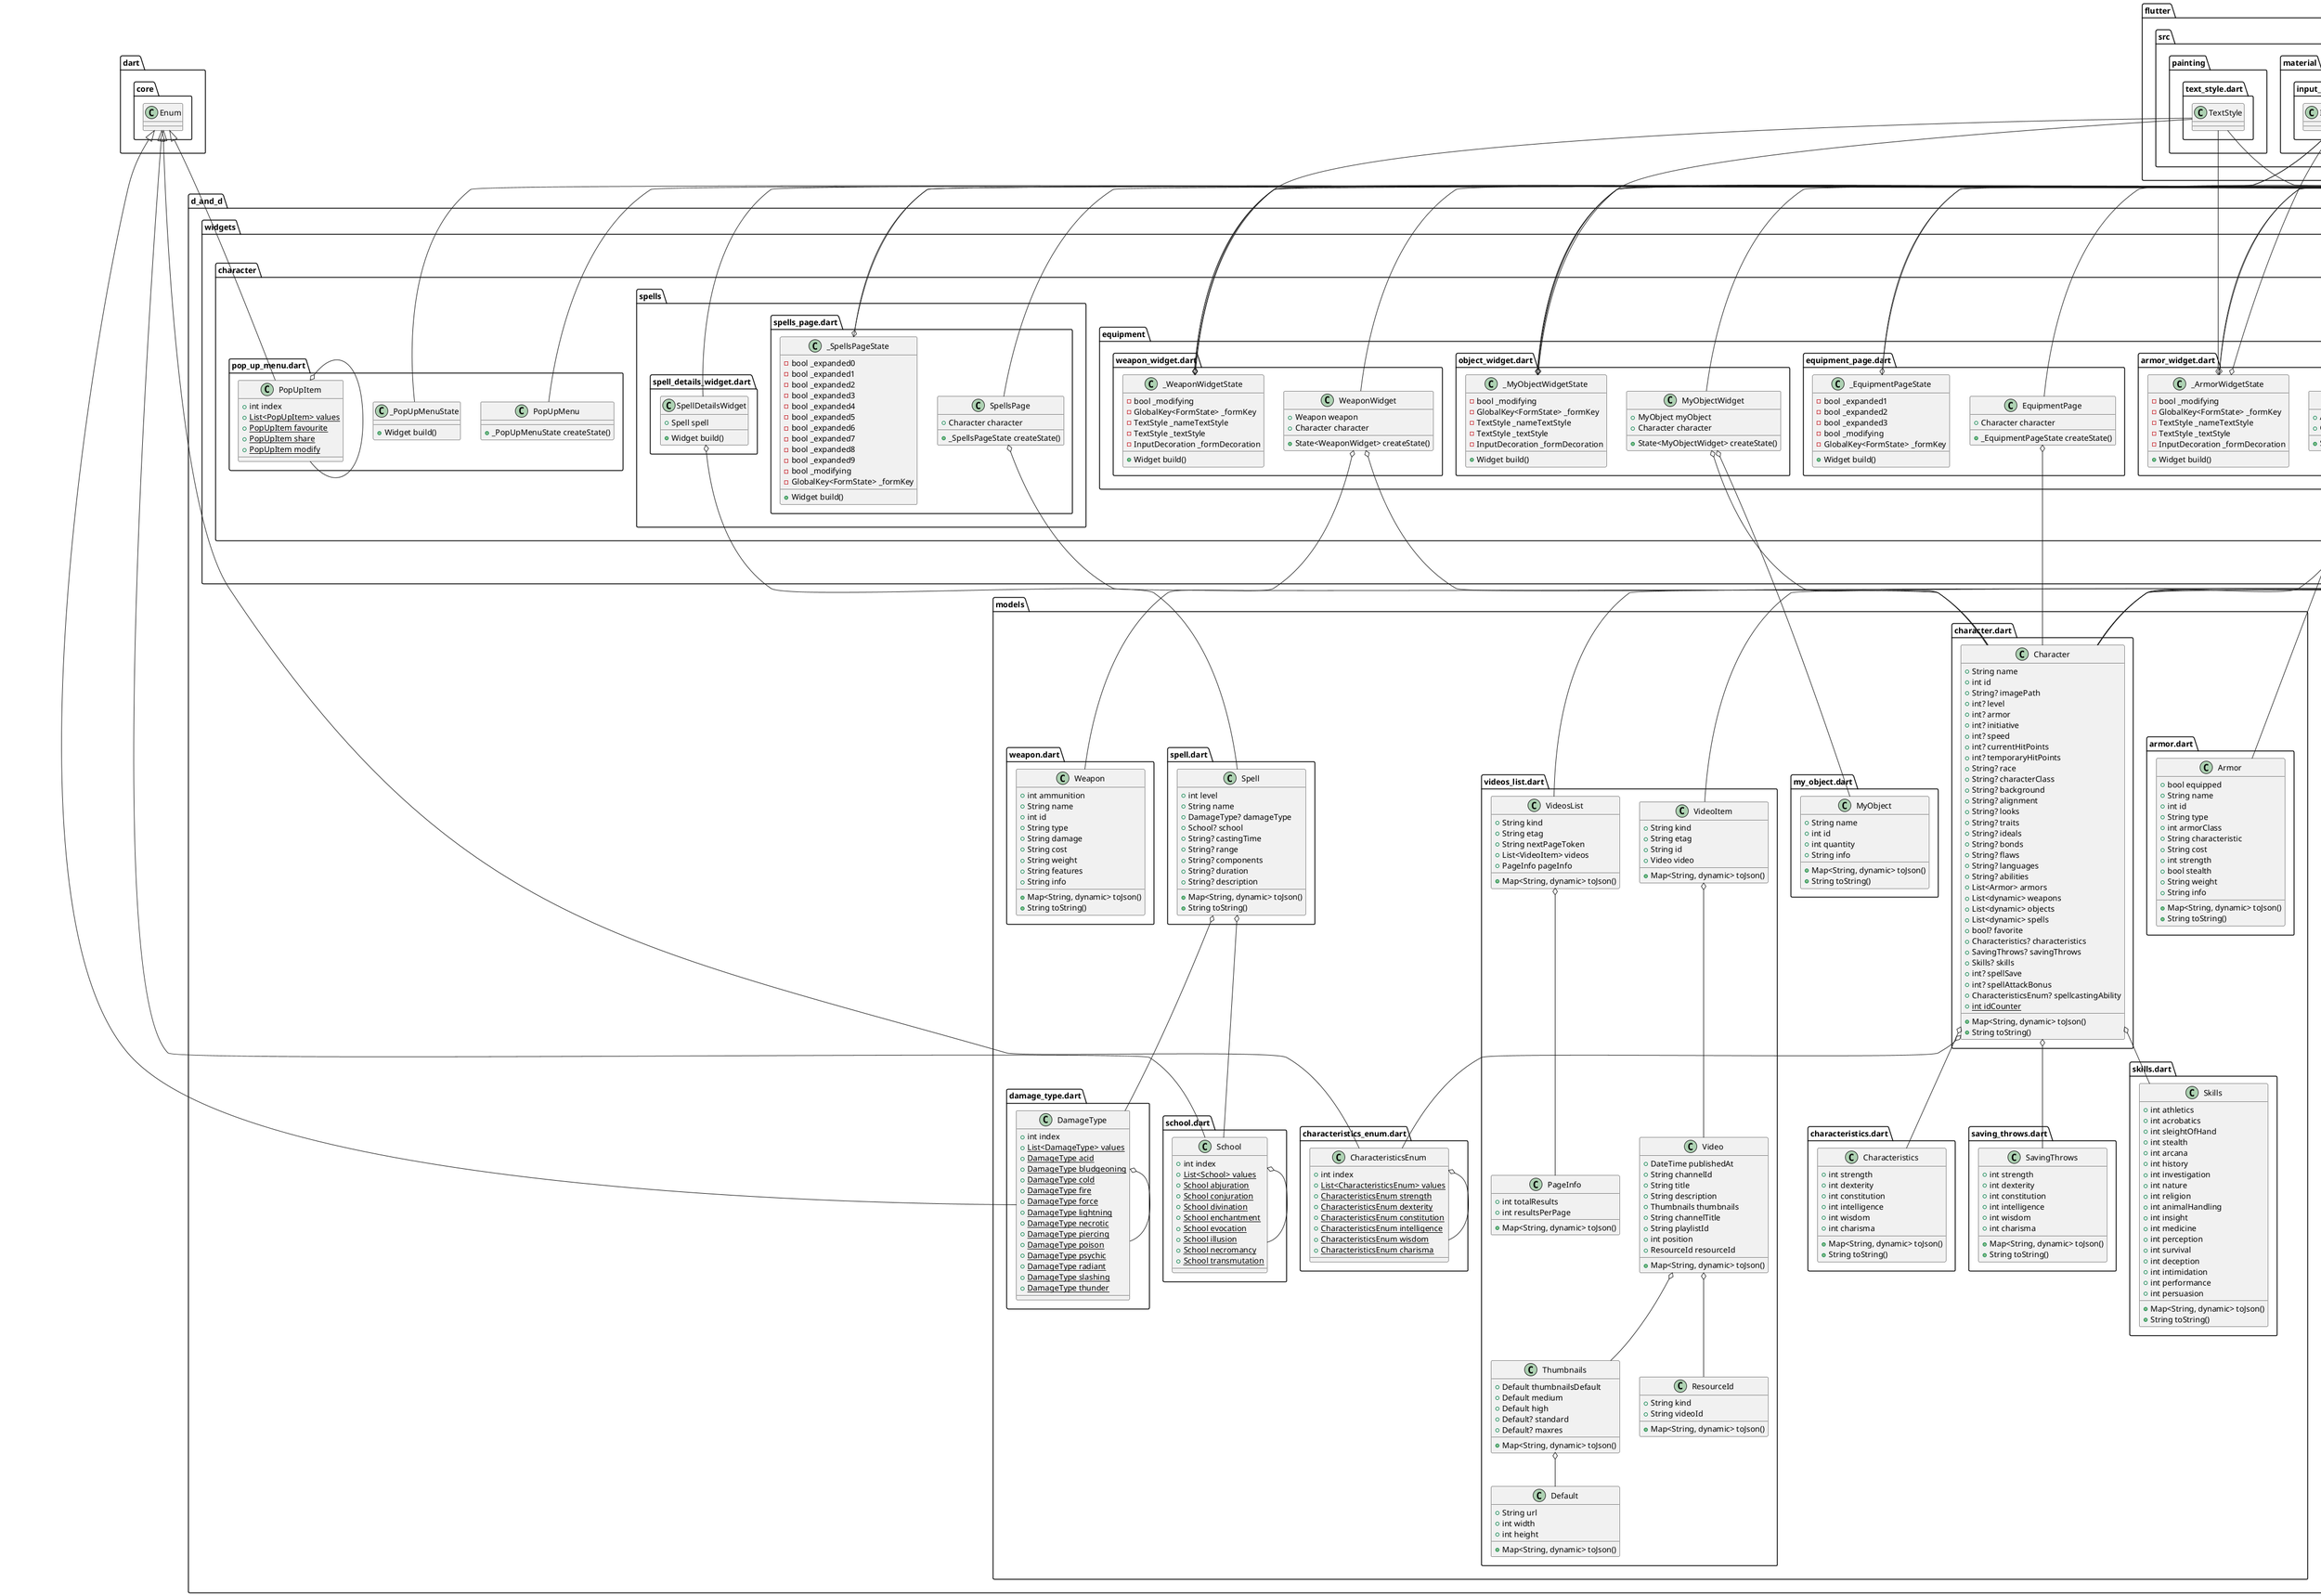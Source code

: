 @startuml
set namespaceSeparator ::

class "d_and_d::icons::my_icons.dart::MyIcons" {
  {static} -String _kFontFam
  {static} -String? _kFontPkg
  {static} +IconData shield
  {static} +IconData sword
  {static} +IconData userId
  {static} +IconData octahedron
}

"d_and_d::icons::my_icons.dart::MyIcons" o-- "flutter::src::widgets::icon_data.dart::IconData"

class "d_and_d::main.dart::MyApp" {
  +Widget build()
}

"flutter::src::widgets::framework.dart::StatelessWidget" <|-- "d_and_d::main.dart::MyApp"

class "d_and_d::main.dart::MyHomePage" {
  +String title
  +State<MyHomePage> createState()
}

"flutter::src::widgets::framework.dart::StatefulWidget" <|-- "d_and_d::main.dart::MyHomePage"

class "d_and_d::main.dart::_MyHomePageState" {
  +Widget build()
}

"flutter::src::widgets::framework.dart::State" <|-- "d_and_d::main.dart::_MyHomePageState"

class "d_and_d::models::armor.dart::Armor" {
  +bool equipped
  +String name
  +int id
  +String type
  +int armorClass
  +String characteristic
  +String cost
  +int strength
  +bool stealth
  +String weight
  +String info
  +Map<String, dynamic> toJson()
  +String toString()
}

class "d_and_d::models::character.dart::Character" {
  +String name
  +int id
  +String? imagePath
  +int? level
  +int? armor
  +int? initiative
  +int? speed
  +int? currentHitPoints
  +int? temporaryHitPoints
  +String? race
  +String? characterClass
  +String? background
  +String? alignment
  +String? looks
  +String? traits
  +String? ideals
  +String? bonds
  +String? flaws
  +String? languages
  +String? abilities
  +List<Armor> armors
  +List<dynamic> weapons
  +List<dynamic> objects
  +List<dynamic> spells
  +bool? favorite
  +Characteristics? characteristics
  +SavingThrows? savingThrows
  +Skills? skills
  +int? spellSave
  +int? spellAttackBonus
  +CharacteristicsEnum? spellcastingAbility
  {static} +int idCounter
  +Map<String, dynamic> toJson()
  +String toString()
}

"d_and_d::models::character.dart::Character" o-- "d_and_d::models::characteristics.dart::Characteristics"
"d_and_d::models::character.dart::Character" o-- "d_and_d::models::saving_throws.dart::SavingThrows"
"d_and_d::models::character.dart::Character" o-- "d_and_d::models::skills.dart::Skills"
"d_and_d::models::character.dart::Character" o-- "d_and_d::models::characteristics_enum.dart::CharacteristicsEnum"

class "d_and_d::models::characteristics.dart::Characteristics" {
  +int strength
  +int dexterity
  +int constitution
  +int intelligence
  +int wisdom
  +int charisma
  +Map<String, dynamic> toJson()
  +String toString()
}

class "d_and_d::models::characteristics_enum.dart::CharacteristicsEnum" {
  +int index
  {static} +List<CharacteristicsEnum> values
  {static} +CharacteristicsEnum strength
  {static} +CharacteristicsEnum dexterity
  {static} +CharacteristicsEnum constitution
  {static} +CharacteristicsEnum intelligence
  {static} +CharacteristicsEnum wisdom
  {static} +CharacteristicsEnum charisma
}

"d_and_d::models::characteristics_enum.dart::CharacteristicsEnum" o-- "d_and_d::models::characteristics_enum.dart::CharacteristicsEnum"
"dart::core::Enum" <|-- "d_and_d::models::characteristics_enum.dart::CharacteristicsEnum"

class "d_and_d::models::damage_type.dart::DamageType" {
  +int index
  {static} +List<DamageType> values
  {static} +DamageType acid
  {static} +DamageType bludgeoning
  {static} +DamageType cold
  {static} +DamageType fire
  {static} +DamageType force
  {static} +DamageType lightning
  {static} +DamageType necrotic
  {static} +DamageType piercing
  {static} +DamageType poison
  {static} +DamageType psychic
  {static} +DamageType radiant
  {static} +DamageType slashing
  {static} +DamageType thunder
}

"d_and_d::models::damage_type.dart::DamageType" o-- "d_and_d::models::damage_type.dart::DamageType"
"dart::core::Enum" <|-- "d_and_d::models::damage_type.dart::DamageType"

class "d_and_d::models::my_object.dart::MyObject" {
  +String name
  +int id
  +int quantity
  +String info
  +Map<String, dynamic> toJson()
  +String toString()
}

class "d_and_d::models::saving_throws.dart::SavingThrows" {
  +int strength
  +int dexterity
  +int constitution
  +int intelligence
  +int wisdom
  +int charisma
  +Map<String, dynamic> toJson()
  +String toString()
}

class "d_and_d::models::school.dart::School" {
  +int index
  {static} +List<School> values
  {static} +School abjuration
  {static} +School conjuration
  {static} +School divination
  {static} +School enchantment
  {static} +School evocation
  {static} +School illusion
  {static} +School necromancy
  {static} +School transmutation
}

"d_and_d::models::school.dart::School" o-- "d_and_d::models::school.dart::School"
"dart::core::Enum" <|-- "d_and_d::models::school.dart::School"

class "d_and_d::models::skills.dart::Skills" {
  +int athletics
  +int acrobatics
  +int sleightOfHand
  +int stealth
  +int arcana
  +int history
  +int investigation
  +int nature
  +int religion
  +int animalHandling
  +int insight
  +int medicine
  +int perception
  +int survival
  +int deception
  +int intimidation
  +int performance
  +int persuasion
  +Map<String, dynamic> toJson()
  +String toString()
}

class "d_and_d::models::spell.dart::Spell" {
  +int level
  +String name
  +DamageType? damageType
  +School? school
  +String? castingTime
  +String? range
  +String? components
  +String? duration
  +String? description
  +Map<String, dynamic> toJson()
  +String toString()
}

"d_and_d::models::spell.dart::Spell" o-- "d_and_d::models::damage_type.dart::DamageType"
"d_and_d::models::spell.dart::Spell" o-- "d_and_d::models::school.dart::School"

class "d_and_d::models::videos_list.dart::VideosList" {
  +String kind
  +String etag
  +String nextPageToken
  +List<VideoItem> videos
  +PageInfo pageInfo
  +Map<String, dynamic> toJson()
}

"d_and_d::models::videos_list.dart::VideosList" o-- "d_and_d::models::videos_list.dart::PageInfo"

class "d_and_d::models::videos_list.dart::VideoItem" {
  +String kind
  +String etag
  +String id
  +Video video
  +Map<String, dynamic> toJson()
}

"d_and_d::models::videos_list.dart::VideoItem" o-- "d_and_d::models::videos_list.dart::Video"

class "d_and_d::models::videos_list.dart::Video" {
  +DateTime publishedAt
  +String channelId
  +String title
  +String description
  +Thumbnails thumbnails
  +String channelTitle
  +String playlistId
  +int position
  +ResourceId resourceId
  +Map<String, dynamic> toJson()
}

"d_and_d::models::videos_list.dart::Video" o-- "d_and_d::models::videos_list.dart::Thumbnails"
"d_and_d::models::videos_list.dart::Video" o-- "d_and_d::models::videos_list.dart::ResourceId"

class "d_and_d::models::videos_list.dart::ResourceId" {
  +String kind
  +String videoId
  +Map<String, dynamic> toJson()
}

class "d_and_d::models::videos_list.dart::Thumbnails" {
  +Default thumbnailsDefault
  +Default medium
  +Default high
  +Default? standard
  +Default? maxres
  +Map<String, dynamic> toJson()
}

"d_and_d::models::videos_list.dart::Thumbnails" o-- "d_and_d::models::videos_list.dart::Default"

class "d_and_d::models::videos_list.dart::Default" {
  +String url
  +int width
  +int height
  +Map<String, dynamic> toJson()
}

class "d_and_d::models::videos_list.dart::PageInfo" {
  +int totalResults
  +int resultsPerPage
  +Map<String, dynamic> toJson()
}

class "d_and_d::models::weapon.dart::Weapon" {
  +int ammunition
  +String name
  +int id
  +String type
  +String damage
  +String cost
  +String weight
  +String features
  +String info
  +Map<String, dynamic> toJson()
  +String toString()
}

class "d_and_d::persistency::shared_preferences_db.dart::DB" {
  {static} -SharedPreferences? _preferences
  {static} +Future<dynamic> init()
  {static} +void clear()
  {static} +List<Character> getCharacters()
  {static} +int getNewCharacterId()
  {static} +Future<dynamic> incrementCharacterCounter()
  {static} +Future<dynamic> addCharacter()
  {static} +Future<dynamic> updateCharacter()
  {static} +Future<dynamic> removeCharacter()
  {static} +int getNewArmorId()
  {static} +int getNewWeaponId()
  {static} +int getNewObjectId()
  {static} +Future<dynamic> updateArmor()
  {static} +Future<dynamic> updateWeapon()
  {static} +Future<dynamic> updateMyObject()
  {static} +Future<dynamic> removeArmor()
  {static} +Future<dynamic> removeWeapon()
  {static} +Future<dynamic> removeObject()
}

"d_and_d::persistency::shared_preferences_db.dart::DB" o-- "shared_preferences::shared_preferences.dart::SharedPreferences"

class "d_and_d::widgets::add_character_page.dart::AddCharacterPage" {
  +AddCharacterPageState createState()
}

"flutter::src::widgets::framework.dart::StatefulWidget" <|-- "d_and_d::widgets::add_character_page.dart::AddCharacterPage"

class "d_and_d::widgets::add_character_page.dart::AddCharacterPageState" {
  -GlobalKey<FormState> _formKey
  +int idCounter
  +int getNewID()
  +Widget build()
}

"d_and_d::widgets::add_character_page.dart::AddCharacterPageState" o-- "flutter::src::widgets::framework.dart::GlobalKey<FormState>"
"flutter::src::widgets::framework.dart::State" <|-- "d_and_d::widgets::add_character_page.dart::AddCharacterPageState"

class "d_and_d::widgets::character::characteristics_page.dart::CharacteristicsPage" {
  +Character character
  +_CharacteristicsPageState createState()
}

"d_and_d::widgets::character::characteristics_page.dart::CharacteristicsPage" o-- "d_and_d::models::character.dart::Character"
"flutter::src::widgets::framework.dart::StatefulWidget" <|-- "d_and_d::widgets::character::characteristics_page.dart::CharacteristicsPage"

class "d_and_d::widgets::character::characteristics_page.dart::_CharacteristicsPageState" {
  -bool _expanded1
  -bool _expanded2
  -bool _modifying
  -GlobalKey<FormState> _formKey
  +Widget build()
}

"d_and_d::widgets::character::characteristics_page.dart::_CharacteristicsPageState" o-- "flutter::src::widgets::framework.dart::GlobalKey<FormState>"
"flutter::src::widgets::framework.dart::State" <|-- "d_and_d::widgets::character::characteristics_page.dart::_CharacteristicsPageState"

class "d_and_d::widgets::character::character_main_page.dart::CharacterMainPage" {
  +Character character
  +int initialIndex
  +_CharacterMainPageState createState()
}

"d_and_d::widgets::character::character_main_page.dart::CharacterMainPage" o-- "d_and_d::models::character.dart::Character"
"flutter::src::widgets::framework.dart::StatefulWidget" <|-- "d_and_d::widgets::character::character_main_page.dart::CharacterMainPage"

class "d_and_d::widgets::character::character_main_page.dart::_CharacterMainPageState" {
  +TabController tabController
  -void _updateIndex()
  +void initState()
  +Widget build()
}

"d_and_d::widgets::character::character_main_page.dart::_CharacterMainPageState" o-- "flutter::src::material::tab_controller.dart::TabController"
"flutter::src::widgets::framework.dart::State" <|-- "d_and_d::widgets::character::character_main_page.dart::_CharacterMainPageState"
"flutter::src::widgets::ticker_provider.dart::SingleTickerProviderStateMixin" <|-- "d_and_d::widgets::character::character_main_page.dart::_CharacterMainPageState"

class "d_and_d::widgets::character::details::details_page.dart::DetailsPage" {
  +Character character
  +_DetailsPageState createState()
}

"d_and_d::widgets::character::details::details_page.dart::DetailsPage" o-- "d_and_d::models::character.dart::Character"
"flutter::src::widgets::framework.dart::StatefulWidget" <|-- "d_and_d::widgets::character::details::details_page.dart::DetailsPage"

class "d_and_d::widgets::character::details::details_page.dart::_DetailsPageState" {
  -bool _expanded1
  -bool _expanded2
  -bool _modifying
  -TextStyle _integerTextStyle
  -TextStyle _stringTextStyle1
  -TextStyle _stringTextStyle2
  -InputDecoration _formDecoration
  -GlobalKey<FormState> _formKey
  +Widget build()
}

"d_and_d::widgets::character::details::details_page.dart::_DetailsPageState" o-- "flutter::src::painting::text_style.dart::TextStyle"
"d_and_d::widgets::character::details::details_page.dart::_DetailsPageState" o-- "flutter::src::material::input_decorator.dart::InputDecoration"
"d_and_d::widgets::character::details::details_page.dart::_DetailsPageState" o-- "flutter::src::widgets::framework.dart::GlobalKey<FormState>"
"flutter::src::widgets::framework.dart::State" <|-- "d_and_d::widgets::character::details::details_page.dart::_DetailsPageState"

class "d_and_d::widgets::character::equipment::armor_widget.dart::ArmorWidget" {
  +Armor armor
  +Character character
  +State<ArmorWidget> createState()
}

"d_and_d::widgets::character::equipment::armor_widget.dart::ArmorWidget" o-- "d_and_d::models::armor.dart::Armor"
"d_and_d::widgets::character::equipment::armor_widget.dart::ArmorWidget" o-- "d_and_d::models::character.dart::Character"
"flutter::src::widgets::framework.dart::StatefulWidget" <|-- "d_and_d::widgets::character::equipment::armor_widget.dart::ArmorWidget"

class "d_and_d::widgets::character::equipment::armor_widget.dart::_ArmorWidgetState" {
  -bool _modifying
  -GlobalKey<FormState> _formKey
  -TextStyle _nameTextStyle
  -TextStyle _textStyle
  -InputDecoration _formDecoration
  +Widget build()
}

"d_and_d::widgets::character::equipment::armor_widget.dart::_ArmorWidgetState" o-- "flutter::src::widgets::framework.dart::GlobalKey<FormState>"
"d_and_d::widgets::character::equipment::armor_widget.dart::_ArmorWidgetState" o-- "flutter::src::painting::text_style.dart::TextStyle"
"d_and_d::widgets::character::equipment::armor_widget.dart::_ArmorWidgetState" o-- "flutter::src::material::input_decorator.dart::InputDecoration"
"flutter::src::widgets::framework.dart::State" <|-- "d_and_d::widgets::character::equipment::armor_widget.dart::_ArmorWidgetState"

class "d_and_d::widgets::character::equipment::equipment_page.dart::EquipmentPage" {
  +Character character
  +_EquipmentPageState createState()
}

"d_and_d::widgets::character::equipment::equipment_page.dart::EquipmentPage" o-- "d_and_d::models::character.dart::Character"
"flutter::src::widgets::framework.dart::StatefulWidget" <|-- "d_and_d::widgets::character::equipment::equipment_page.dart::EquipmentPage"

class "d_and_d::widgets::character::equipment::equipment_page.dart::_EquipmentPageState" {
  -bool _expanded1
  -bool _expanded2
  -bool _expanded3
  -bool _modifying
  -GlobalKey<FormState> _formKey
  +Widget build()
}

"d_and_d::widgets::character::equipment::equipment_page.dart::_EquipmentPageState" o-- "flutter::src::widgets::framework.dart::GlobalKey<FormState>"
"flutter::src::widgets::framework.dart::State" <|-- "d_and_d::widgets::character::equipment::equipment_page.dart::_EquipmentPageState"

class "d_and_d::widgets::character::equipment::object_widget.dart::MyObjectWidget" {
  +MyObject myObject
  +Character character
  +State<MyObjectWidget> createState()
}

"d_and_d::widgets::character::equipment::object_widget.dart::MyObjectWidget" o-- "d_and_d::models::my_object.dart::MyObject"
"d_and_d::widgets::character::equipment::object_widget.dart::MyObjectWidget" o-- "d_and_d::models::character.dart::Character"
"flutter::src::widgets::framework.dart::StatefulWidget" <|-- "d_and_d::widgets::character::equipment::object_widget.dart::MyObjectWidget"

class "d_and_d::widgets::character::equipment::object_widget.dart::_MyObjectWidgetState" {
  -bool _modifying
  -GlobalKey<FormState> _formKey
  -TextStyle _nameTextStyle
  -TextStyle _textStyle
  -InputDecoration _formDecoration
  +Widget build()
}

"d_and_d::widgets::character::equipment::object_widget.dart::_MyObjectWidgetState" o-- "flutter::src::widgets::framework.dart::GlobalKey<FormState>"
"d_and_d::widgets::character::equipment::object_widget.dart::_MyObjectWidgetState" o-- "flutter::src::painting::text_style.dart::TextStyle"
"d_and_d::widgets::character::equipment::object_widget.dart::_MyObjectWidgetState" o-- "flutter::src::material::input_decorator.dart::InputDecoration"
"flutter::src::widgets::framework.dart::State" <|-- "d_and_d::widgets::character::equipment::object_widget.dart::_MyObjectWidgetState"

class "d_and_d::widgets::character::equipment::weapon_widget.dart::WeaponWidget" {
  +Weapon weapon
  +Character character
  +State<WeaponWidget> createState()
}

"d_and_d::widgets::character::equipment::weapon_widget.dart::WeaponWidget" o-- "d_and_d::models::weapon.dart::Weapon"
"d_and_d::widgets::character::equipment::weapon_widget.dart::WeaponWidget" o-- "d_and_d::models::character.dart::Character"
"flutter::src::widgets::framework.dart::StatefulWidget" <|-- "d_and_d::widgets::character::equipment::weapon_widget.dart::WeaponWidget"

class "d_and_d::widgets::character::equipment::weapon_widget.dart::_WeaponWidgetState" {
  -bool _modifying
  -GlobalKey<FormState> _formKey
  -TextStyle _nameTextStyle
  -TextStyle _textStyle
  -InputDecoration _formDecoration
  +Widget build()
}

"d_and_d::widgets::character::equipment::weapon_widget.dart::_WeaponWidgetState" o-- "flutter::src::widgets::framework.dart::GlobalKey<FormState>"
"d_and_d::widgets::character::equipment::weapon_widget.dart::_WeaponWidgetState" o-- "flutter::src::painting::text_style.dart::TextStyle"
"d_and_d::widgets::character::equipment::weapon_widget.dart::_WeaponWidgetState" o-- "flutter::src::material::input_decorator.dart::InputDecoration"
"flutter::src::widgets::framework.dart::State" <|-- "d_and_d::widgets::character::equipment::weapon_widget.dart::_WeaponWidgetState"

class "d_and_d::widgets::character::pop_up_menu.dart::PopUpMenu" {
  +_PopUpMenuState createState()
}

"flutter::src::widgets::framework.dart::StatefulWidget" <|-- "d_and_d::widgets::character::pop_up_menu.dart::PopUpMenu"

class "d_and_d::widgets::character::pop_up_menu.dart::_PopUpMenuState" {
  +Widget build()
}

"flutter::src::widgets::framework.dart::State" <|-- "d_and_d::widgets::character::pop_up_menu.dart::_PopUpMenuState"

class "d_and_d::widgets::character::pop_up_menu.dart::PopUpItem" {
  +int index
  {static} +List<PopUpItem> values
  {static} +PopUpItem favourite
  {static} +PopUpItem share
  {static} +PopUpItem modify
}

"d_and_d::widgets::character::pop_up_menu.dart::PopUpItem" o-- "d_and_d::widgets::character::pop_up_menu.dart::PopUpItem"
"dart::core::Enum" <|-- "d_and_d::widgets::character::pop_up_menu.dart::PopUpItem"

class "d_and_d::widgets::character::spells::spells_page.dart::SpellsPage" {
  +Character character
  +_SpellsPageState createState()
}

"d_and_d::widgets::character::spells::spells_page.dart::SpellsPage" o-- "d_and_d::models::character.dart::Character"
"flutter::src::widgets::framework.dart::StatefulWidget" <|-- "d_and_d::widgets::character::spells::spells_page.dart::SpellsPage"

class "d_and_d::widgets::character::spells::spells_page.dart::_SpellsPageState" {
  -bool _expanded0
  -bool _expanded1
  -bool _expanded2
  -bool _expanded3
  -bool _expanded4
  -bool _expanded5
  -bool _expanded6
  -bool _expanded7
  -bool _expanded8
  -bool _expanded9
  -bool _modifying
  -GlobalKey<FormState> _formKey
  +Widget build()
}

"d_and_d::widgets::character::spells::spells_page.dart::_SpellsPageState" o-- "flutter::src::widgets::framework.dart::GlobalKey<FormState>"
"flutter::src::widgets::framework.dart::State" <|-- "d_and_d::widgets::character::spells::spells_page.dart::_SpellsPageState"

class "d_and_d::widgets::character::spells::spell_details_widget.dart::SpellDetailsWidget" {
  +Spell spell
  +Widget build()
}

"d_and_d::widgets::character::spells::spell_details_widget.dart::SpellDetailsWidget" o-- "d_and_d::models::spell.dart::Spell"
"flutter::src::widgets::framework.dart::StatelessWidget" <|-- "d_and_d::widgets::character::spells::spell_details_widget.dart::SpellDetailsWidget"

class "d_and_d::widgets::character::tab_information.dart::TabInformation" {
  +int order
  +IconData icon
  +String title
}

"d_and_d::widgets::character::tab_information.dart::TabInformation" o-- "flutter::src::widgets::icon_data.dart::IconData"

class "d_and_d::widgets::characters_list_page.dart::CharactersListPage" {
  +State<CharactersListPage> createState()
}

"flutter::src::widgets::framework.dart::StatefulWidget" <|-- "d_and_d::widgets::characters_list_page.dart::CharactersListPage"

class "d_and_d::widgets::characters_list_page.dart::_CharactersListPageState" {
  +List<Character> charactersList
  +Widget build()
}

"flutter::src::widgets::framework.dart::State" <|-- "d_and_d::widgets::characters_list_page.dart::_CharactersListPageState"

class "d_and_d::widgets::dices::roll_page.dart::RollPage" {
  +_RollPageState createState()
}

"flutter::src::widgets::framework.dart::StatefulWidget" <|-- "d_and_d::widgets::dices::roll_page.dart::RollPage"

class "d_and_d::widgets::dices::roll_page.dart::_RollPageState" {
  -int _d2
  -int _d4
  -int _d6
  -int _d8
  -int _d10
  -int _d20
  -int _res
  -void _incrementDC2()
  -void _decrementDC2()
  -void _incrementDC4()
  -void _decrementDC4()
  -void _incrementDC6()
  -void _decrementDC6()
  -void _incrementDC8()
  -void _decrementDC8()
  -void _incrementDC10()
  -void _decrementDC10()
  -void _incrementDC20()
  -void _decrementDC20()
  -void _roll()
  +Widget build()
}

"flutter::src::widgets::framework.dart::State" <|-- "d_and_d::widgets::dices::roll_page.dart::_RollPageState"

class "d_and_d::widgets::side_drawer.dart::SideDrawer" {
  +Widget build()
}

"flutter::src::widgets::framework.dart::StatelessWidget" <|-- "d_and_d::widgets::side_drawer.dart::SideDrawer"

class "d_and_d::widgets::videos::list_videos_page.dart::ListVideosPage" {
  +_ListVideosPageState createState()
}

"flutter::src::widgets::framework.dart::StatefulWidget" <|-- "d_and_d::widgets::videos::list_videos_page.dart::ListVideosPage"

class "d_and_d::widgets::videos::list_videos_page.dart::_ListVideosPageState" {
  -String _nextPageToken
  -VideosList _videosList
  -bool _first
  +Future<VideosList> getVideosList()
  -dynamic _loadVideos()
  +Widget build()
}

"d_and_d::widgets::videos::list_videos_page.dart::_ListVideosPageState" o-- "d_and_d::models::videos_list.dart::VideosList"
"flutter::src::widgets::framework.dart::State" <|-- "d_and_d::widgets::videos::list_videos_page.dart::_ListVideosPageState"

class "d_and_d::widgets::videos::video_player_page.dart::VideoPlayerPage" {
  +VideoItem videoItem
  +_VideoPlayerPageState createState()
}

"d_and_d::widgets::videos::video_player_page.dart::VideoPlayerPage" o-- "d_and_d::models::videos_list.dart::VideoItem"
"flutter::src::widgets::framework.dart::StatefulWidget" <|-- "d_and_d::widgets::videos::video_player_page.dart::VideoPlayerPage"

class "d_and_d::widgets::videos::video_player_page.dart::_VideoPlayerPageState" {
  -YoutubePlayerController _controller
  -bool _isPlayerReady
  +void initState()
  -void _listener()
  +void deactivate()
  +void dispose()
  +Widget build()
}

"d_and_d::widgets::videos::video_player_page.dart::_VideoPlayerPageState" o-- "youtube_player_flutter::src::utils::youtube_player_controller.dart::YoutubePlayerController"
"flutter::src::widgets::framework.dart::State" <|-- "d_and_d::widgets::videos::video_player_page.dart::_VideoPlayerPageState"


@enduml
